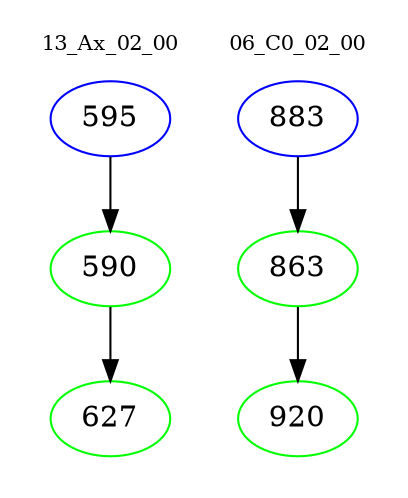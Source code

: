 digraph{
subgraph cluster_0 {
color = white
label = "13_Ax_02_00";
fontsize=10;
T0_595 [label="595", color="blue"]
T0_595 -> T0_590 [color="black"]
T0_590 [label="590", color="green"]
T0_590 -> T0_627 [color="black"]
T0_627 [label="627", color="green"]
}
subgraph cluster_1 {
color = white
label = "06_C0_02_00";
fontsize=10;
T1_883 [label="883", color="blue"]
T1_883 -> T1_863 [color="black"]
T1_863 [label="863", color="green"]
T1_863 -> T1_920 [color="black"]
T1_920 [label="920", color="green"]
}
}
